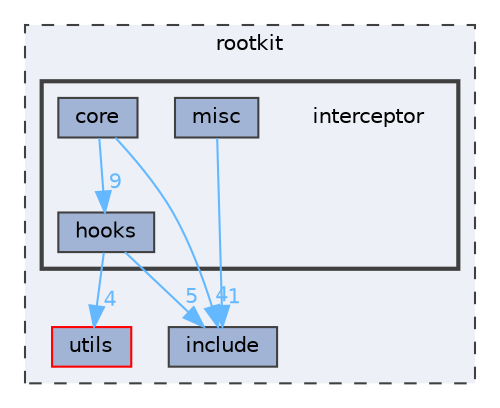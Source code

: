 digraph "interceptor"
{
 // INTERACTIVE_SVG=YES
 // LATEX_PDF_SIZE
  bgcolor="transparent";
  edge [fontname=Helvetica,fontsize=10,labelfontname=Helvetica,labelfontsize=10];
  node [fontname=Helvetica,fontsize=10,shape=box,height=0.2,width=0.4];
  compound=true
  subgraph clusterdir_402360ec4962a67b7aff3737317d7e9a {
    graph [ bgcolor="#edf0f7", pencolor="grey25", label="rootkit", fontname=Helvetica,fontsize=10 style="filled,dashed", URL="dir_402360ec4962a67b7aff3737317d7e9a.html",tooltip=""]
  dir_c131034057e02e1eae9fabc5bf404e0f [label="utils", fillcolor="#a2b4d6", color="red", style="filled", URL="dir_c131034057e02e1eae9fabc5bf404e0f.html",tooltip=""];
  dir_d6529833b28cf7034848d180a0eb120f [label="include", fillcolor="#a2b4d6", color="grey25", style="filled", URL="dir_d6529833b28cf7034848d180a0eb120f.html",tooltip=""];
  subgraph clusterdir_d904e3780084ba82573a1722fa499be7 {
    graph [ bgcolor="#edf0f7", pencolor="grey25", label="", fontname=Helvetica,fontsize=10 style="filled,bold", URL="dir_d904e3780084ba82573a1722fa499be7.html",tooltip=""]
    dir_d904e3780084ba82573a1722fa499be7 [shape=plaintext, label="interceptor"];
  dir_15af5e3e833ae17498ffb001519976ee [label="core", fillcolor="#a2b4d6", color="grey25", style="filled", URL="dir_15af5e3e833ae17498ffb001519976ee.html",tooltip=""];
  dir_58d81aca62240850016cc5edfb65e3c4 [label="hooks", fillcolor="#a2b4d6", color="grey25", style="filled", URL="dir_58d81aca62240850016cc5edfb65e3c4.html",tooltip=""];
  dir_62fff2d806f90ea8385da3a2e4512500 [label="misc", fillcolor="#a2b4d6", color="grey25", style="filled", URL="dir_62fff2d806f90ea8385da3a2e4512500.html",tooltip=""];
  }
  }
  dir_15af5e3e833ae17498ffb001519976ee->dir_58d81aca62240850016cc5edfb65e3c4 [headlabel="9", labeldistance=1.5 headhref="dir_000002_000012.html" href="dir_000002_000012.html" color="steelblue1" fontcolor="steelblue1"];
  dir_15af5e3e833ae17498ffb001519976ee->dir_d6529833b28cf7034848d180a0eb120f [headlabel="4", labeldistance=1.5 headhref="dir_000002_000013.html" href="dir_000002_000013.html" color="steelblue1" fontcolor="steelblue1"];
  dir_58d81aca62240850016cc5edfb65e3c4->dir_c131034057e02e1eae9fabc5bf404e0f [headlabel="4", labeldistance=1.5 headhref="dir_000012_000033.html" href="dir_000012_000033.html" color="steelblue1" fontcolor="steelblue1"];
  dir_58d81aca62240850016cc5edfb65e3c4->dir_d6529833b28cf7034848d180a0eb120f [headlabel="5", labeldistance=1.5 headhref="dir_000012_000013.html" href="dir_000012_000013.html" color="steelblue1" fontcolor="steelblue1"];
  dir_62fff2d806f90ea8385da3a2e4512500->dir_d6529833b28cf7034848d180a0eb120f [headlabel="1", labeldistance=1.5 headhref="dir_000018_000013.html" href="dir_000018_000013.html" color="steelblue1" fontcolor="steelblue1"];
}

